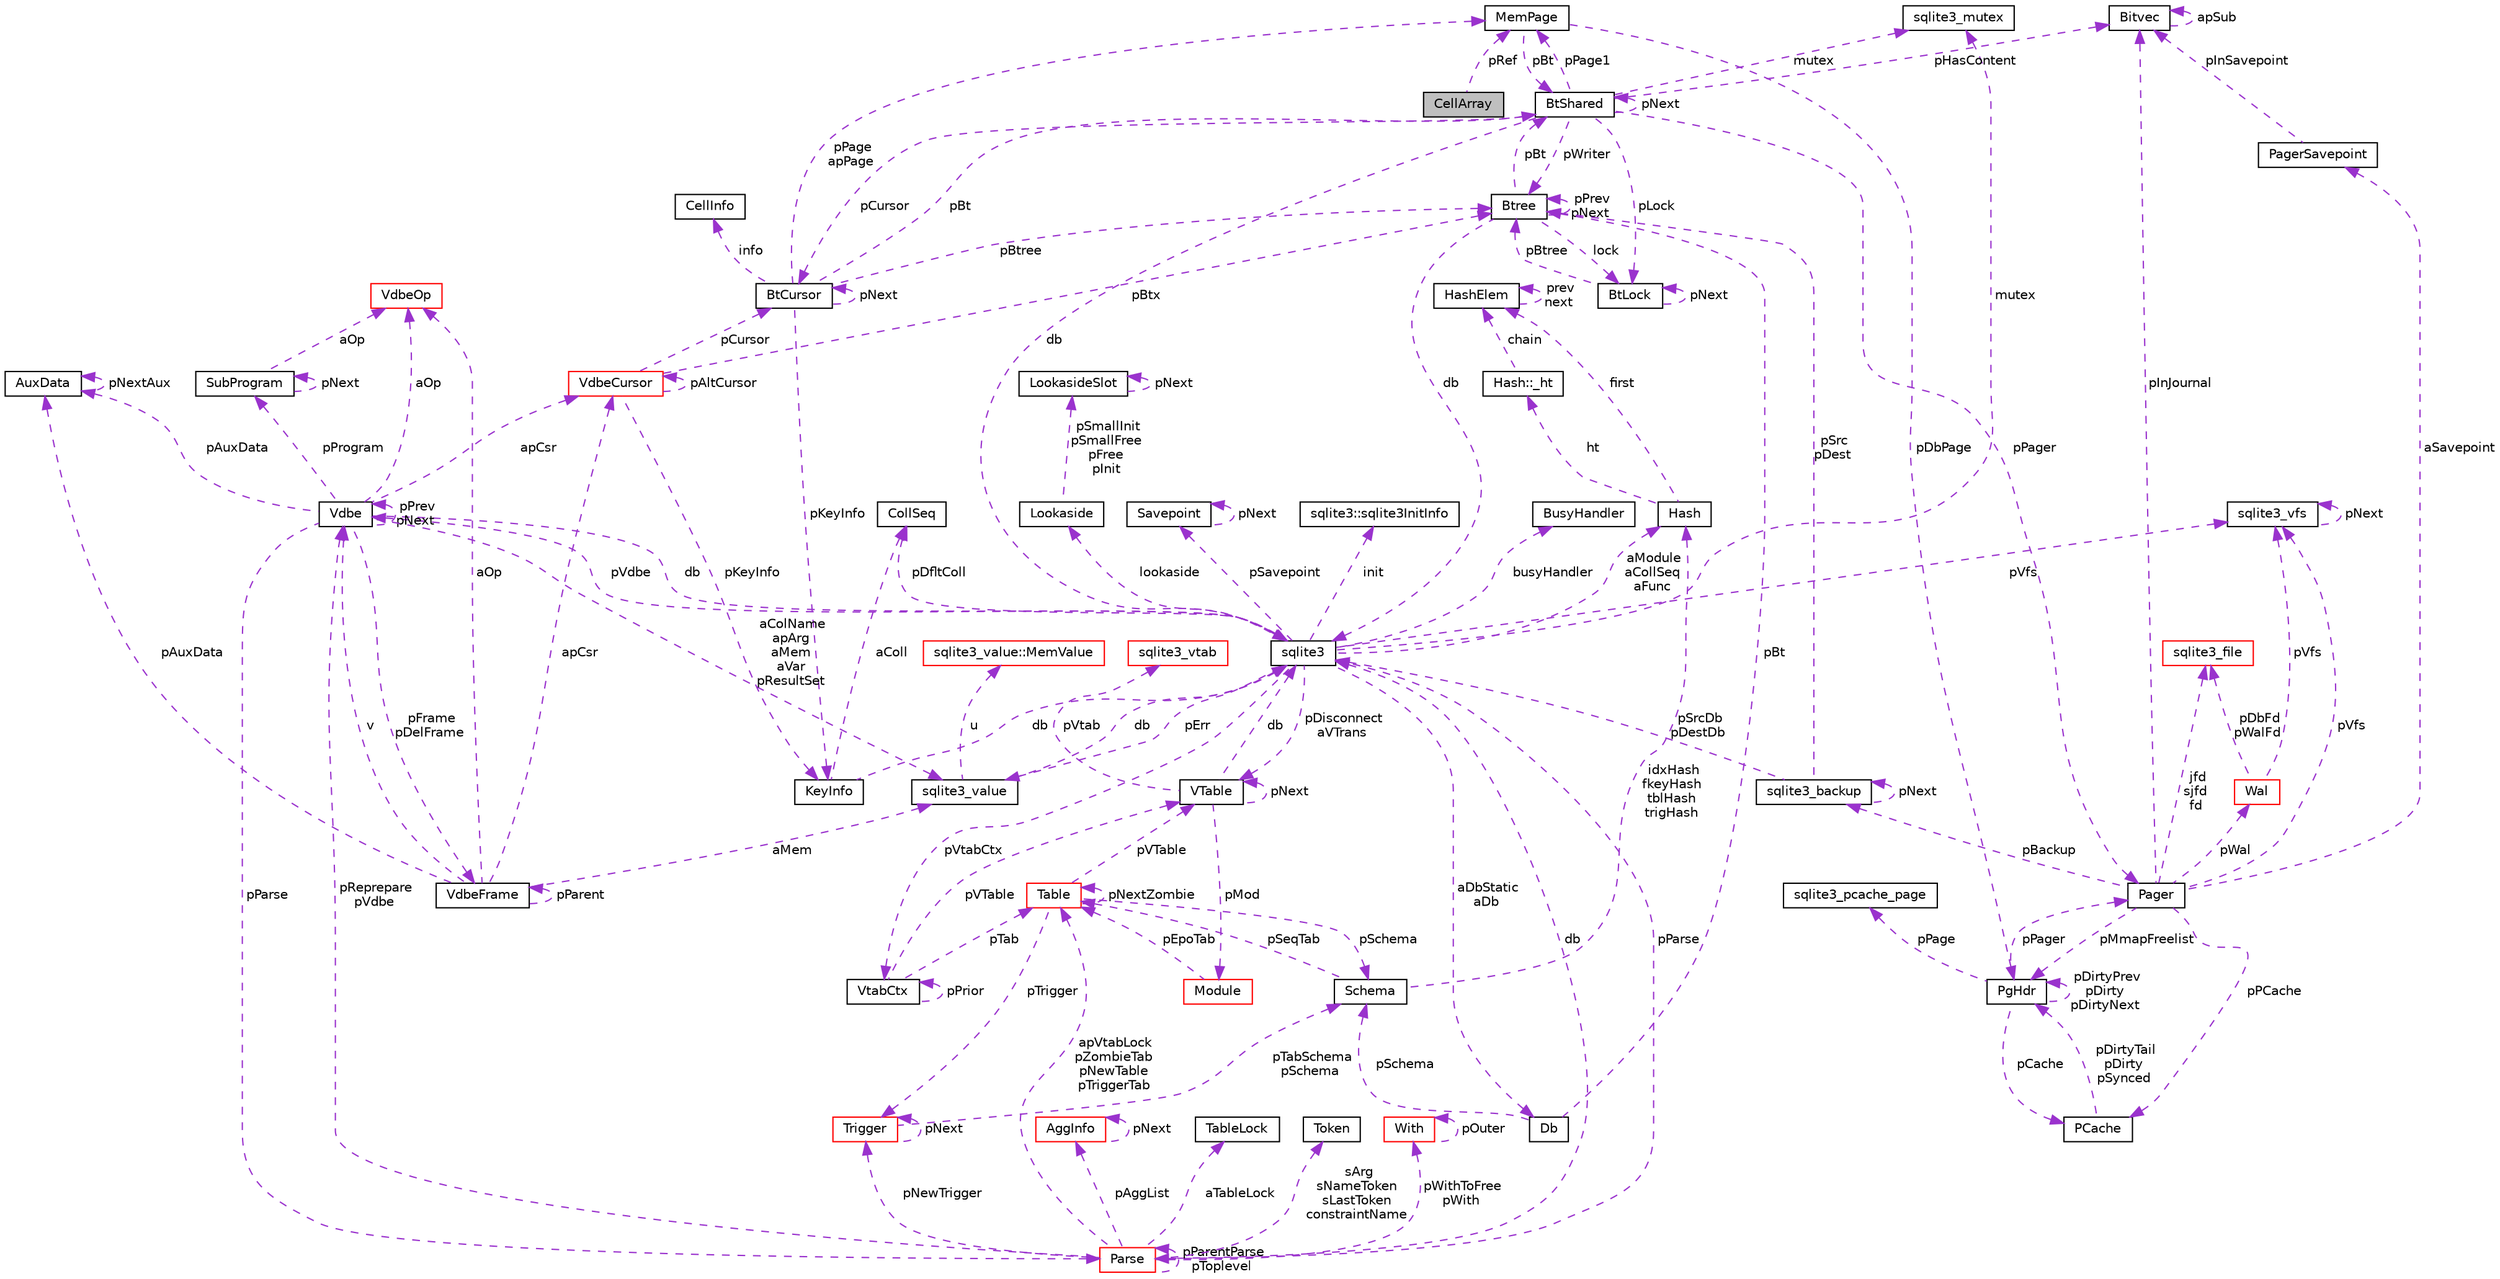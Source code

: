 digraph "CellArray"
{
 // LATEX_PDF_SIZE
  edge [fontname="Helvetica",fontsize="10",labelfontname="Helvetica",labelfontsize="10"];
  node [fontname="Helvetica",fontsize="10",shape=record];
  Node1 [label="CellArray",height=0.2,width=0.4,color="black", fillcolor="grey75", style="filled", fontcolor="black",tooltip=" "];
  Node2 -> Node1 [dir="back",color="darkorchid3",fontsize="10",style="dashed",label=" pRef" ,fontname="Helvetica"];
  Node2 [label="MemPage",height=0.2,width=0.4,color="black", fillcolor="white", style="filled",URL="$structMemPage.html",tooltip=" "];
  Node3 -> Node2 [dir="back",color="darkorchid3",fontsize="10",style="dashed",label=" pBt" ,fontname="Helvetica"];
  Node3 [label="BtShared",height=0.2,width=0.4,color="black", fillcolor="white", style="filled",URL="$structBtShared.html",tooltip=" "];
  Node4 -> Node3 [dir="back",color="darkorchid3",fontsize="10",style="dashed",label=" pCursor" ,fontname="Helvetica"];
  Node4 [label="BtCursor",height=0.2,width=0.4,color="black", fillcolor="white", style="filled",URL="$structBtCursor.html",tooltip=" "];
  Node4 -> Node4 [dir="back",color="darkorchid3",fontsize="10",style="dashed",label=" pNext" ,fontname="Helvetica"];
  Node5 -> Node4 [dir="back",color="darkorchid3",fontsize="10",style="dashed",label=" info" ,fontname="Helvetica"];
  Node5 [label="CellInfo",height=0.2,width=0.4,color="black", fillcolor="white", style="filled",URL="$structCellInfo.html",tooltip=" "];
  Node3 -> Node4 [dir="back",color="darkorchid3",fontsize="10",style="dashed",label=" pBt" ,fontname="Helvetica"];
  Node2 -> Node4 [dir="back",color="darkorchid3",fontsize="10",style="dashed",label=" pPage\napPage" ,fontname="Helvetica"];
  Node6 -> Node4 [dir="back",color="darkorchid3",fontsize="10",style="dashed",label=" pKeyInfo" ,fontname="Helvetica"];
  Node6 [label="KeyInfo",height=0.2,width=0.4,color="black", fillcolor="white", style="filled",URL="$structKeyInfo.html",tooltip=" "];
  Node7 -> Node6 [dir="back",color="darkorchid3",fontsize="10",style="dashed",label=" db" ,fontname="Helvetica"];
  Node7 [label="sqlite3",height=0.2,width=0.4,color="black", fillcolor="white", style="filled",URL="$structsqlite3.html",tooltip=" "];
  Node8 -> Node7 [dir="back",color="darkorchid3",fontsize="10",style="dashed",label=" pVdbe" ,fontname="Helvetica"];
  Node8 [label="Vdbe",height=0.2,width=0.4,color="black", fillcolor="white", style="filled",URL="$structVdbe.html",tooltip=" "];
  Node8 -> Node8 [dir="back",color="darkorchid3",fontsize="10",style="dashed",label=" pPrev\npNext" ,fontname="Helvetica"];
  Node7 -> Node8 [dir="back",color="darkorchid3",fontsize="10",style="dashed",label=" db" ,fontname="Helvetica"];
  Node9 -> Node8 [dir="back",color="darkorchid3",fontsize="10",style="dashed",label=" aColName\napArg\naMem\naVar\npResultSet" ,fontname="Helvetica"];
  Node9 [label="sqlite3_value",height=0.2,width=0.4,color="black", fillcolor="white", style="filled",URL="$structsqlite3__value.html",tooltip=" "];
  Node7 -> Node9 [dir="back",color="darkorchid3",fontsize="10",style="dashed",label=" db" ,fontname="Helvetica"];
  Node10 -> Node9 [dir="back",color="darkorchid3",fontsize="10",style="dashed",label=" u" ,fontname="Helvetica"];
  Node10 [label="sqlite3_value::MemValue",height=0.2,width=0.4,color="red", fillcolor="white", style="filled",URL="$unionsqlite3__value_1_1MemValue.html",tooltip=" "];
  Node13 -> Node8 [dir="back",color="darkorchid3",fontsize="10",style="dashed",label=" pFrame\npDelFrame" ,fontname="Helvetica"];
  Node13 [label="VdbeFrame",height=0.2,width=0.4,color="black", fillcolor="white", style="filled",URL="$structVdbeFrame.html",tooltip=" "];
  Node8 -> Node13 [dir="back",color="darkorchid3",fontsize="10",style="dashed",label=" v" ,fontname="Helvetica"];
  Node9 -> Node13 [dir="back",color="darkorchid3",fontsize="10",style="dashed",label=" aMem" ,fontname="Helvetica"];
  Node13 -> Node13 [dir="back",color="darkorchid3",fontsize="10",style="dashed",label=" pParent" ,fontname="Helvetica"];
  Node14 -> Node13 [dir="back",color="darkorchid3",fontsize="10",style="dashed",label=" pAuxData" ,fontname="Helvetica"];
  Node14 [label="AuxData",height=0.2,width=0.4,color="black", fillcolor="white", style="filled",URL="$structAuxData.html",tooltip=" "];
  Node14 -> Node14 [dir="back",color="darkorchid3",fontsize="10",style="dashed",label=" pNextAux" ,fontname="Helvetica"];
  Node15 -> Node13 [dir="back",color="darkorchid3",fontsize="10",style="dashed",label=" apCsr" ,fontname="Helvetica"];
  Node15 [label="VdbeCursor",height=0.2,width=0.4,color="red", fillcolor="white", style="filled",URL="$structVdbeCursor.html",tooltip=" "];
  Node4 -> Node15 [dir="back",color="darkorchid3",fontsize="10",style="dashed",label=" pCursor" ,fontname="Helvetica"];
  Node15 -> Node15 [dir="back",color="darkorchid3",fontsize="10",style="dashed",label=" pAltCursor" ,fontname="Helvetica"];
  Node6 -> Node15 [dir="back",color="darkorchid3",fontsize="10",style="dashed",label=" pKeyInfo" ,fontname="Helvetica"];
  Node31 -> Node15 [dir="back",color="darkorchid3",fontsize="10",style="dashed",label=" pBtx" ,fontname="Helvetica"];
  Node31 [label="Btree",height=0.2,width=0.4,color="black", fillcolor="white", style="filled",URL="$structBtree.html",tooltip=" "];
  Node3 -> Node31 [dir="back",color="darkorchid3",fontsize="10",style="dashed",label=" pBt" ,fontname="Helvetica"];
  Node7 -> Node31 [dir="back",color="darkorchid3",fontsize="10",style="dashed",label=" db" ,fontname="Helvetica"];
  Node32 -> Node31 [dir="back",color="darkorchid3",fontsize="10",style="dashed",label=" lock" ,fontname="Helvetica"];
  Node32 [label="BtLock",height=0.2,width=0.4,color="black", fillcolor="white", style="filled",URL="$structBtLock.html",tooltip=" "];
  Node32 -> Node32 [dir="back",color="darkorchid3",fontsize="10",style="dashed",label=" pNext" ,fontname="Helvetica"];
  Node31 -> Node32 [dir="back",color="darkorchid3",fontsize="10",style="dashed",label=" pBtree" ,fontname="Helvetica"];
  Node31 -> Node31 [dir="back",color="darkorchid3",fontsize="10",style="dashed",label=" pPrev\npNext" ,fontname="Helvetica"];
  Node33 -> Node13 [dir="back",color="darkorchid3",fontsize="10",style="dashed",label=" aOp" ,fontname="Helvetica"];
  Node33 [label="VdbeOp",height=0.2,width=0.4,color="red", fillcolor="white", style="filled",URL="$structVdbeOp.html",tooltip=" "];
  Node14 -> Node8 [dir="back",color="darkorchid3",fontsize="10",style="dashed",label=" pAuxData" ,fontname="Helvetica"];
  Node64 -> Node8 [dir="back",color="darkorchid3",fontsize="10",style="dashed",label=" pProgram" ,fontname="Helvetica"];
  Node64 [label="SubProgram",height=0.2,width=0.4,color="black", fillcolor="white", style="filled",URL="$structSubProgram.html",tooltip=" "];
  Node64 -> Node64 [dir="back",color="darkorchid3",fontsize="10",style="dashed",label=" pNext" ,fontname="Helvetica"];
  Node33 -> Node64 [dir="back",color="darkorchid3",fontsize="10",style="dashed",label=" aOp" ,fontname="Helvetica"];
  Node15 -> Node8 [dir="back",color="darkorchid3",fontsize="10",style="dashed",label=" apCsr" ,fontname="Helvetica"];
  Node66 -> Node8 [dir="back",color="darkorchid3",fontsize="10",style="dashed",label=" pParse" ,fontname="Helvetica"];
  Node66 [label="Parse",height=0.2,width=0.4,color="red", fillcolor="white", style="filled",URL="$structParse.html",tooltip=" "];
  Node45 -> Node66 [dir="back",color="darkorchid3",fontsize="10",style="dashed",label=" pAggList" ,fontname="Helvetica"];
  Node45 [label="AggInfo",height=0.2,width=0.4,color="red", fillcolor="white", style="filled",URL="$structAggInfo.html",tooltip=" "];
  Node45 -> Node45 [dir="back",color="darkorchid3",fontsize="10",style="dashed",label=" pNext" ,fontname="Helvetica"];
  Node8 -> Node66 [dir="back",color="darkorchid3",fontsize="10",style="dashed",label=" pReprepare\npVdbe" ,fontname="Helvetica"];
  Node7 -> Node66 [dir="back",color="darkorchid3",fontsize="10",style="dashed",label=" db" ,fontname="Helvetica"];
  Node67 -> Node66 [dir="back",color="darkorchid3",fontsize="10",style="dashed",label=" aTableLock" ,fontname="Helvetica"];
  Node67 [label="TableLock",height=0.2,width=0.4,color="black", fillcolor="white", style="filled",URL="$structTableLock.html",tooltip=" "];
  Node68 -> Node66 [dir="back",color="darkorchid3",fontsize="10",style="dashed",label=" sArg\nsNameToken\nsLastToken\nconstraintName" ,fontname="Helvetica"];
  Node68 [label="Token",height=0.2,width=0.4,color="black", fillcolor="white", style="filled",URL="$structToken.html",tooltip=" "];
  Node51 -> Node66 [dir="back",color="darkorchid3",fontsize="10",style="dashed",label=" pWithToFree\npWith" ,fontname="Helvetica"];
  Node51 [label="With",height=0.2,width=0.4,color="red", fillcolor="white", style="filled",URL="$structWith.html",tooltip=" "];
  Node51 -> Node51 [dir="back",color="darkorchid3",fontsize="10",style="dashed",label=" pOuter" ,fontname="Helvetica"];
  Node38 -> Node66 [dir="back",color="darkorchid3",fontsize="10",style="dashed",label=" apVtabLock\npZombieTab\npNewTable\npTriggerTab" ,fontname="Helvetica"];
  Node38 [label="Table",height=0.2,width=0.4,color="red", fillcolor="white", style="filled",URL="$structTable.html",tooltip=" "];
  Node39 -> Node38 [dir="back",color="darkorchid3",fontsize="10",style="dashed",label=" pSchema" ,fontname="Helvetica"];
  Node39 [label="Schema",height=0.2,width=0.4,color="black", fillcolor="white", style="filled",URL="$structSchema.html",tooltip=" "];
  Node38 -> Node39 [dir="back",color="darkorchid3",fontsize="10",style="dashed",label=" pSeqTab" ,fontname="Helvetica"];
  Node40 -> Node39 [dir="back",color="darkorchid3",fontsize="10",style="dashed",label=" idxHash\nfkeyHash\ntblHash\ntrigHash" ,fontname="Helvetica"];
  Node40 [label="Hash",height=0.2,width=0.4,color="black", fillcolor="white", style="filled",URL="$structHash.html",tooltip=" "];
  Node41 -> Node40 [dir="back",color="darkorchid3",fontsize="10",style="dashed",label=" ht" ,fontname="Helvetica"];
  Node41 [label="Hash::_ht",height=0.2,width=0.4,color="black", fillcolor="white", style="filled",URL="$structHash_1_1__ht.html",tooltip=" "];
  Node42 -> Node41 [dir="back",color="darkorchid3",fontsize="10",style="dashed",label=" chain" ,fontname="Helvetica"];
  Node42 [label="HashElem",height=0.2,width=0.4,color="black", fillcolor="white", style="filled",URL="$structHashElem.html",tooltip=" "];
  Node42 -> Node42 [dir="back",color="darkorchid3",fontsize="10",style="dashed",label=" prev\nnext" ,fontname="Helvetica"];
  Node42 -> Node40 [dir="back",color="darkorchid3",fontsize="10",style="dashed",label=" first" ,fontname="Helvetica"];
  Node36 -> Node38 [dir="back",color="darkorchid3",fontsize="10",style="dashed",label=" pVTable" ,fontname="Helvetica"];
  Node36 [label="VTable",height=0.2,width=0.4,color="black", fillcolor="white", style="filled",URL="$structVTable.html",tooltip=" "];
  Node7 -> Node36 [dir="back",color="darkorchid3",fontsize="10",style="dashed",label=" db" ,fontname="Helvetica"];
  Node36 -> Node36 [dir="back",color="darkorchid3",fontsize="10",style="dashed",label=" pNext" ,fontname="Helvetica"];
  Node37 -> Node36 [dir="back",color="darkorchid3",fontsize="10",style="dashed",label=" pMod" ,fontname="Helvetica"];
  Node37 [label="Module",height=0.2,width=0.4,color="red", fillcolor="white", style="filled",URL="$structModule.html",tooltip=" "];
  Node38 -> Node37 [dir="back",color="darkorchid3",fontsize="10",style="dashed",label=" pEpoTab" ,fontname="Helvetica"];
  Node17 -> Node36 [dir="back",color="darkorchid3",fontsize="10",style="dashed",label=" pVtab" ,fontname="Helvetica"];
  Node17 [label="sqlite3_vtab",height=0.2,width=0.4,color="red", fillcolor="white", style="filled",URL="$structsqlite3__vtab.html",tooltip=" "];
  Node38 -> Node38 [dir="back",color="darkorchid3",fontsize="10",style="dashed",label=" pNextZombie" ,fontname="Helvetica"];
  Node61 -> Node38 [dir="back",color="darkorchid3",fontsize="10",style="dashed",label=" pTrigger" ,fontname="Helvetica"];
  Node61 [label="Trigger",height=0.2,width=0.4,color="red", fillcolor="white", style="filled",URL="$structTrigger.html",tooltip=" "];
  Node39 -> Node61 [dir="back",color="darkorchid3",fontsize="10",style="dashed",label=" pTabSchema\npSchema" ,fontname="Helvetica"];
  Node61 -> Node61 [dir="back",color="darkorchid3",fontsize="10",style="dashed",label=" pNext" ,fontname="Helvetica"];
  Node61 -> Node66 [dir="back",color="darkorchid3",fontsize="10",style="dashed",label=" pNewTrigger" ,fontname="Helvetica"];
  Node66 -> Node66 [dir="back",color="darkorchid3",fontsize="10",style="dashed",label=" pParentParse\npToplevel" ,fontname="Helvetica"];
  Node33 -> Node8 [dir="back",color="darkorchid3",fontsize="10",style="dashed",label=" aOp" ,fontname="Helvetica"];
  Node72 -> Node7 [dir="back",color="darkorchid3",fontsize="10",style="dashed",label=" pSavepoint" ,fontname="Helvetica"];
  Node72 [label="Savepoint",height=0.2,width=0.4,color="black", fillcolor="white", style="filled",URL="$structSavepoint.html",tooltip=" "];
  Node72 -> Node72 [dir="back",color="darkorchid3",fontsize="10",style="dashed",label=" pNext" ,fontname="Helvetica"];
  Node73 -> Node7 [dir="back",color="darkorchid3",fontsize="10",style="dashed",label=" lookaside" ,fontname="Helvetica"];
  Node73 [label="Lookaside",height=0.2,width=0.4,color="black", fillcolor="white", style="filled",URL="$structLookaside.html",tooltip=" "];
  Node74 -> Node73 [dir="back",color="darkorchid3",fontsize="10",style="dashed",label=" pSmallInit\npSmallFree\npFree\npInit" ,fontname="Helvetica"];
  Node74 [label="LookasideSlot",height=0.2,width=0.4,color="black", fillcolor="white", style="filled",URL="$structLookasideSlot.html",tooltip=" "];
  Node74 -> Node74 [dir="back",color="darkorchid3",fontsize="10",style="dashed",label=" pNext" ,fontname="Helvetica"];
  Node9 -> Node7 [dir="back",color="darkorchid3",fontsize="10",style="dashed",label=" pErr" ,fontname="Helvetica"];
  Node75 -> Node7 [dir="back",color="darkorchid3",fontsize="10",style="dashed",label=" mutex" ,fontname="Helvetica"];
  Node75 [label="sqlite3_mutex",height=0.2,width=0.4,color="black", fillcolor="white", style="filled",URL="$structsqlite3__mutex.html",tooltip=" "];
  Node76 -> Node7 [dir="back",color="darkorchid3",fontsize="10",style="dashed",label=" pVfs" ,fontname="Helvetica"];
  Node76 [label="sqlite3_vfs",height=0.2,width=0.4,color="black", fillcolor="white", style="filled",URL="$structsqlite3__vfs.html",tooltip=" "];
  Node76 -> Node76 [dir="back",color="darkorchid3",fontsize="10",style="dashed",label=" pNext" ,fontname="Helvetica"];
  Node77 -> Node7 [dir="back",color="darkorchid3",fontsize="10",style="dashed",label=" init" ,fontname="Helvetica"];
  Node77 [label="sqlite3::sqlite3InitInfo",height=0.2,width=0.4,color="black", fillcolor="white", style="filled",URL="$structsqlite3_1_1sqlite3InitInfo.html",tooltip=" "];
  Node78 -> Node7 [dir="back",color="darkorchid3",fontsize="10",style="dashed",label=" busyHandler" ,fontname="Helvetica"];
  Node78 [label="BusyHandler",height=0.2,width=0.4,color="black", fillcolor="white", style="filled",URL="$structBusyHandler.html",tooltip=" "];
  Node79 -> Node7 [dir="back",color="darkorchid3",fontsize="10",style="dashed",label=" pVtabCtx" ,fontname="Helvetica"];
  Node79 [label="VtabCtx",height=0.2,width=0.4,color="black", fillcolor="white", style="filled",URL="$structVtabCtx.html",tooltip=" "];
  Node79 -> Node79 [dir="back",color="darkorchid3",fontsize="10",style="dashed",label=" pPrior" ,fontname="Helvetica"];
  Node36 -> Node79 [dir="back",color="darkorchid3",fontsize="10",style="dashed",label=" pVTable" ,fontname="Helvetica"];
  Node38 -> Node79 [dir="back",color="darkorchid3",fontsize="10",style="dashed",label=" pTab" ,fontname="Helvetica"];
  Node35 -> Node7 [dir="back",color="darkorchid3",fontsize="10",style="dashed",label=" pDfltColl" ,fontname="Helvetica"];
  Node35 [label="CollSeq",height=0.2,width=0.4,color="black", fillcolor="white", style="filled",URL="$structCollSeq.html",tooltip=" "];
  Node36 -> Node7 [dir="back",color="darkorchid3",fontsize="10",style="dashed",label=" pDisconnect\naVTrans" ,fontname="Helvetica"];
  Node80 -> Node7 [dir="back",color="darkorchid3",fontsize="10",style="dashed",label=" aDbStatic\naDb" ,fontname="Helvetica"];
  Node80 [label="Db",height=0.2,width=0.4,color="black", fillcolor="white", style="filled",URL="$structDb.html",tooltip=" "];
  Node39 -> Node80 [dir="back",color="darkorchid3",fontsize="10",style="dashed",label=" pSchema" ,fontname="Helvetica"];
  Node31 -> Node80 [dir="back",color="darkorchid3",fontsize="10",style="dashed",label=" pBt" ,fontname="Helvetica"];
  Node40 -> Node7 [dir="back",color="darkorchid3",fontsize="10",style="dashed",label=" aModule\naCollSeq\naFunc" ,fontname="Helvetica"];
  Node66 -> Node7 [dir="back",color="darkorchid3",fontsize="10",style="dashed",label=" pParse" ,fontname="Helvetica"];
  Node35 -> Node6 [dir="back",color="darkorchid3",fontsize="10",style="dashed",label=" aColl" ,fontname="Helvetica"];
  Node31 -> Node4 [dir="back",color="darkorchid3",fontsize="10",style="dashed",label=" pBtree" ,fontname="Helvetica"];
  Node3 -> Node3 [dir="back",color="darkorchid3",fontsize="10",style="dashed",label=" pNext" ,fontname="Helvetica"];
  Node7 -> Node3 [dir="back",color="darkorchid3",fontsize="10",style="dashed",label=" db" ,fontname="Helvetica"];
  Node81 -> Node3 [dir="back",color="darkorchid3",fontsize="10",style="dashed",label=" pHasContent" ,fontname="Helvetica"];
  Node81 [label="Bitvec",height=0.2,width=0.4,color="black", fillcolor="white", style="filled",URL="$structBitvec.html",tooltip=" "];
  Node81 -> Node81 [dir="back",color="darkorchid3",fontsize="10",style="dashed",label=" apSub" ,fontname="Helvetica"];
  Node75 -> Node3 [dir="back",color="darkorchid3",fontsize="10",style="dashed",label=" mutex" ,fontname="Helvetica"];
  Node32 -> Node3 [dir="back",color="darkorchid3",fontsize="10",style="dashed",label=" pLock" ,fontname="Helvetica"];
  Node2 -> Node3 [dir="back",color="darkorchid3",fontsize="10",style="dashed",label=" pPage1" ,fontname="Helvetica"];
  Node31 -> Node3 [dir="back",color="darkorchid3",fontsize="10",style="dashed",label=" pWriter" ,fontname="Helvetica"];
  Node82 -> Node3 [dir="back",color="darkorchid3",fontsize="10",style="dashed",label=" pPager" ,fontname="Helvetica"];
  Node82 [label="Pager",height=0.2,width=0.4,color="black", fillcolor="white", style="filled",URL="$structPager.html",tooltip=" "];
  Node83 -> Node82 [dir="back",color="darkorchid3",fontsize="10",style="dashed",label=" pPCache" ,fontname="Helvetica"];
  Node83 [label="PCache",height=0.2,width=0.4,color="black", fillcolor="white", style="filled",URL="$structPCache.html",tooltip=" "];
  Node84 -> Node83 [dir="back",color="darkorchid3",fontsize="10",style="dashed",label=" pDirtyTail\npDirty\npSynced" ,fontname="Helvetica"];
  Node84 [label="PgHdr",height=0.2,width=0.4,color="black", fillcolor="white", style="filled",URL="$structPgHdr.html",tooltip=" "];
  Node85 -> Node84 [dir="back",color="darkorchid3",fontsize="10",style="dashed",label=" pPage" ,fontname="Helvetica"];
  Node85 [label="sqlite3_pcache_page",height=0.2,width=0.4,color="black", fillcolor="white", style="filled",URL="$structsqlite3__pcache__page.html",tooltip=" "];
  Node83 -> Node84 [dir="back",color="darkorchid3",fontsize="10",style="dashed",label=" pCache" ,fontname="Helvetica"];
  Node84 -> Node84 [dir="back",color="darkorchid3",fontsize="10",style="dashed",label=" pDirtyPrev\npDirty\npDirtyNext" ,fontname="Helvetica"];
  Node82 -> Node84 [dir="back",color="darkorchid3",fontsize="10",style="dashed",label=" pPager" ,fontname="Helvetica"];
  Node86 -> Node82 [dir="back",color="darkorchid3",fontsize="10",style="dashed",label=" pBackup" ,fontname="Helvetica"];
  Node86 [label="sqlite3_backup",height=0.2,width=0.4,color="black", fillcolor="white", style="filled",URL="$structsqlite3__backup.html",tooltip=" "];
  Node86 -> Node86 [dir="back",color="darkorchid3",fontsize="10",style="dashed",label=" pNext" ,fontname="Helvetica"];
  Node7 -> Node86 [dir="back",color="darkorchid3",fontsize="10",style="dashed",label=" pSrcDb\npDestDb" ,fontname="Helvetica"];
  Node31 -> Node86 [dir="back",color="darkorchid3",fontsize="10",style="dashed",label=" pSrc\npDest" ,fontname="Helvetica"];
  Node81 -> Node82 [dir="back",color="darkorchid3",fontsize="10",style="dashed",label=" pInJournal" ,fontname="Helvetica"];
  Node24 -> Node82 [dir="back",color="darkorchid3",fontsize="10",style="dashed",label=" jfd\nsjfd\nfd" ,fontname="Helvetica"];
  Node24 [label="sqlite3_file",height=0.2,width=0.4,color="red", fillcolor="white", style="filled",URL="$structsqlite3__file.html",tooltip=" "];
  Node76 -> Node82 [dir="back",color="darkorchid3",fontsize="10",style="dashed",label=" pVfs" ,fontname="Helvetica"];
  Node84 -> Node82 [dir="back",color="darkorchid3",fontsize="10",style="dashed",label=" pMmapFreelist" ,fontname="Helvetica"];
  Node87 -> Node82 [dir="back",color="darkorchid3",fontsize="10",style="dashed",label=" pWal" ,fontname="Helvetica"];
  Node87 [label="Wal",height=0.2,width=0.4,color="red", fillcolor="white", style="filled",URL="$structWal.html",tooltip=" "];
  Node24 -> Node87 [dir="back",color="darkorchid3",fontsize="10",style="dashed",label=" pDbFd\npWalFd" ,fontname="Helvetica"];
  Node76 -> Node87 [dir="back",color="darkorchid3",fontsize="10",style="dashed",label=" pVfs" ,fontname="Helvetica"];
  Node89 -> Node82 [dir="back",color="darkorchid3",fontsize="10",style="dashed",label=" aSavepoint" ,fontname="Helvetica"];
  Node89 [label="PagerSavepoint",height=0.2,width=0.4,color="black", fillcolor="white", style="filled",URL="$structPagerSavepoint.html",tooltip=" "];
  Node81 -> Node89 [dir="back",color="darkorchid3",fontsize="10",style="dashed",label=" pInSavepoint" ,fontname="Helvetica"];
  Node84 -> Node2 [dir="back",color="darkorchid3",fontsize="10",style="dashed",label=" pDbPage" ,fontname="Helvetica"];
}
